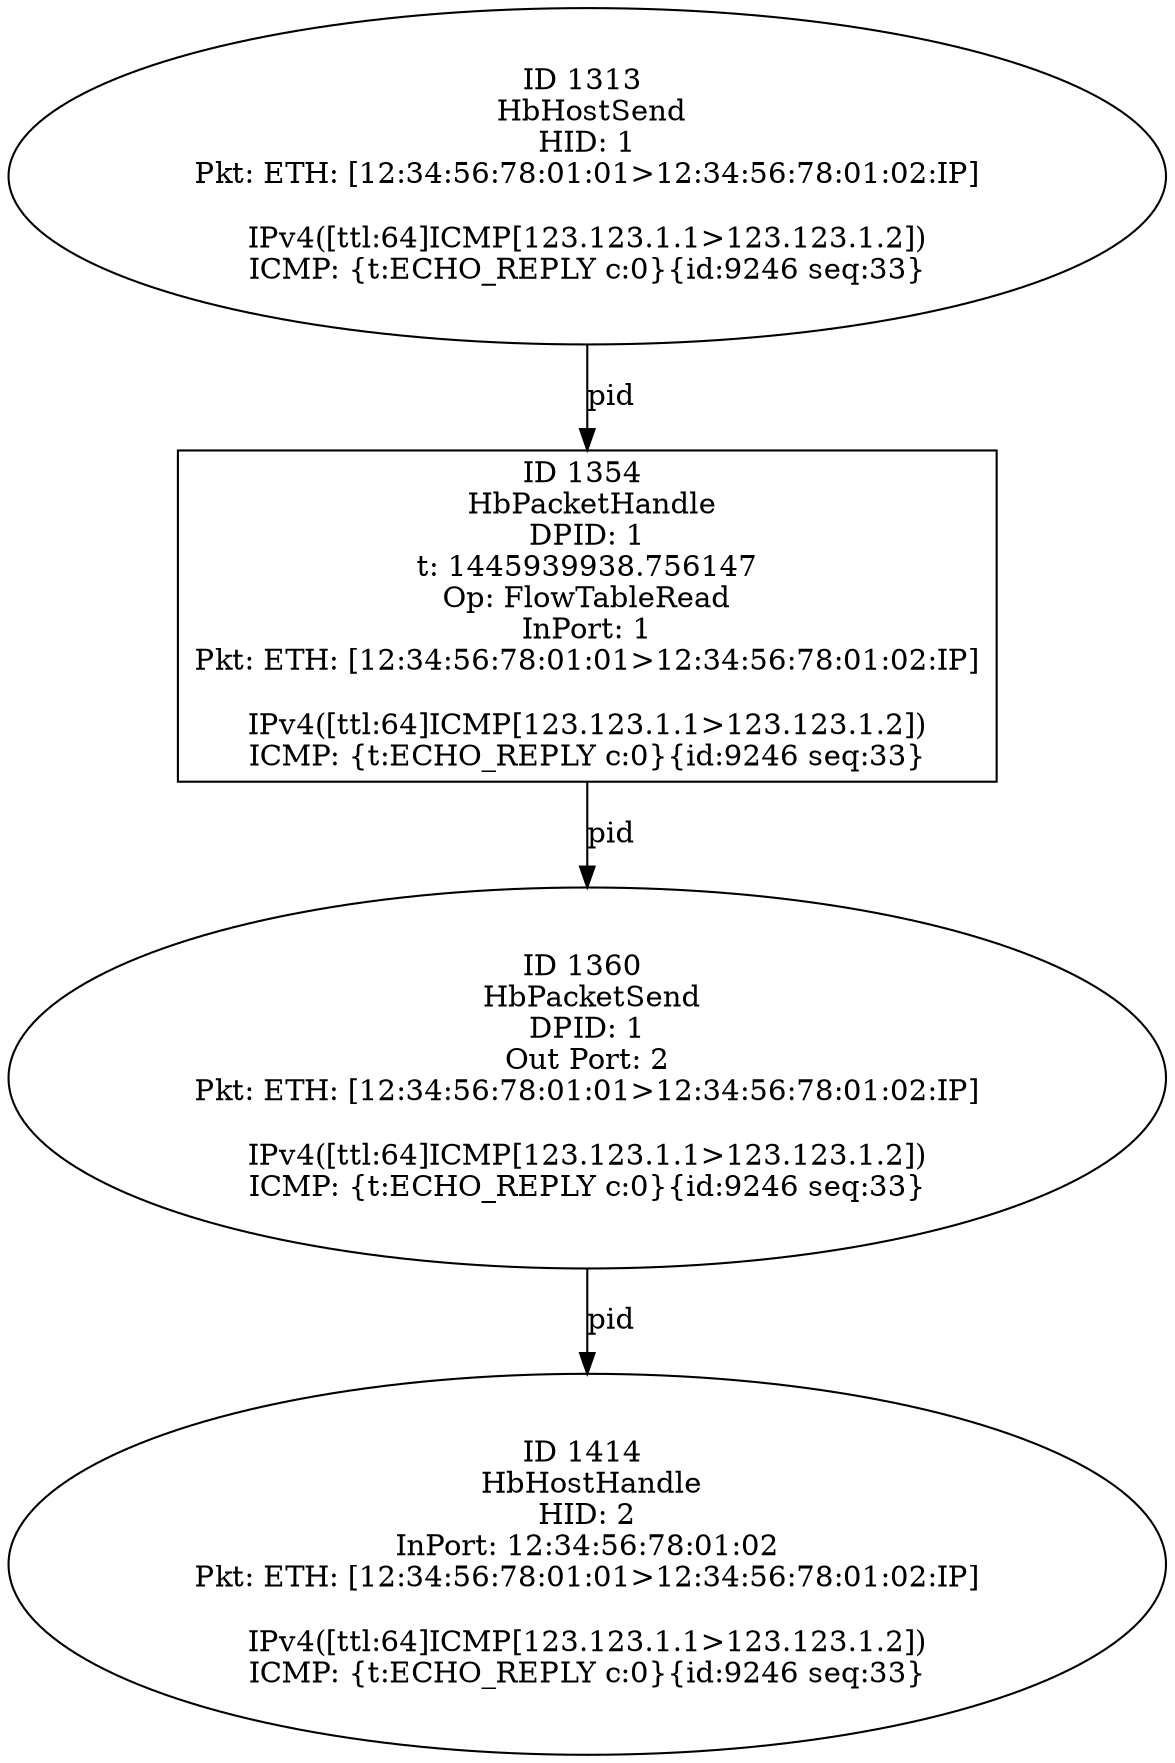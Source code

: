 strict digraph G {
1360 [shape=oval, event=<hb_events.HbPacketSend object at 0x107ae2d90>, label="ID 1360 
 HbPacketSend
DPID: 1
Out Port: 2
Pkt: ETH: [12:34:56:78:01:01>12:34:56:78:01:02:IP]

IPv4([ttl:64]ICMP[123.123.1.1>123.123.1.2])
ICMP: {t:ECHO_REPLY c:0}{id:9246 seq:33}"];
1313 [shape=oval, event=<hb_events.HbHostSend object at 0x107bb4b50>, label="ID 1313 
 HbHostSend
HID: 1
Pkt: ETH: [12:34:56:78:01:01>12:34:56:78:01:02:IP]

IPv4([ttl:64]ICMP[123.123.1.1>123.123.1.2])
ICMP: {t:ECHO_REPLY c:0}{id:9246 seq:33}"];
1354 [shape=box, event=<hb_events.HbPacketHandle object at 0x107bd4c10>, label="ID 1354 
 HbPacketHandle
DPID: 1
t: 1445939938.756147
Op: FlowTableRead
InPort: 1
Pkt: ETH: [12:34:56:78:01:01>12:34:56:78:01:02:IP]

IPv4([ttl:64]ICMP[123.123.1.1>123.123.1.2])
ICMP: {t:ECHO_REPLY c:0}{id:9246 seq:33}"];
1414 [shape=oval, event=<hb_events.HbHostHandle object at 0x107b02890>, label="ID 1414 
 HbHostHandle
HID: 2
InPort: 12:34:56:78:01:02
Pkt: ETH: [12:34:56:78:01:01>12:34:56:78:01:02:IP]

IPv4([ttl:64]ICMP[123.123.1.1>123.123.1.2])
ICMP: {t:ECHO_REPLY c:0}{id:9246 seq:33}"];
1360 -> 1414  [rel=pid, label=pid];
1313 -> 1354  [rel=pid, label=pid];
1354 -> 1360  [rel=pid, label=pid];
}
